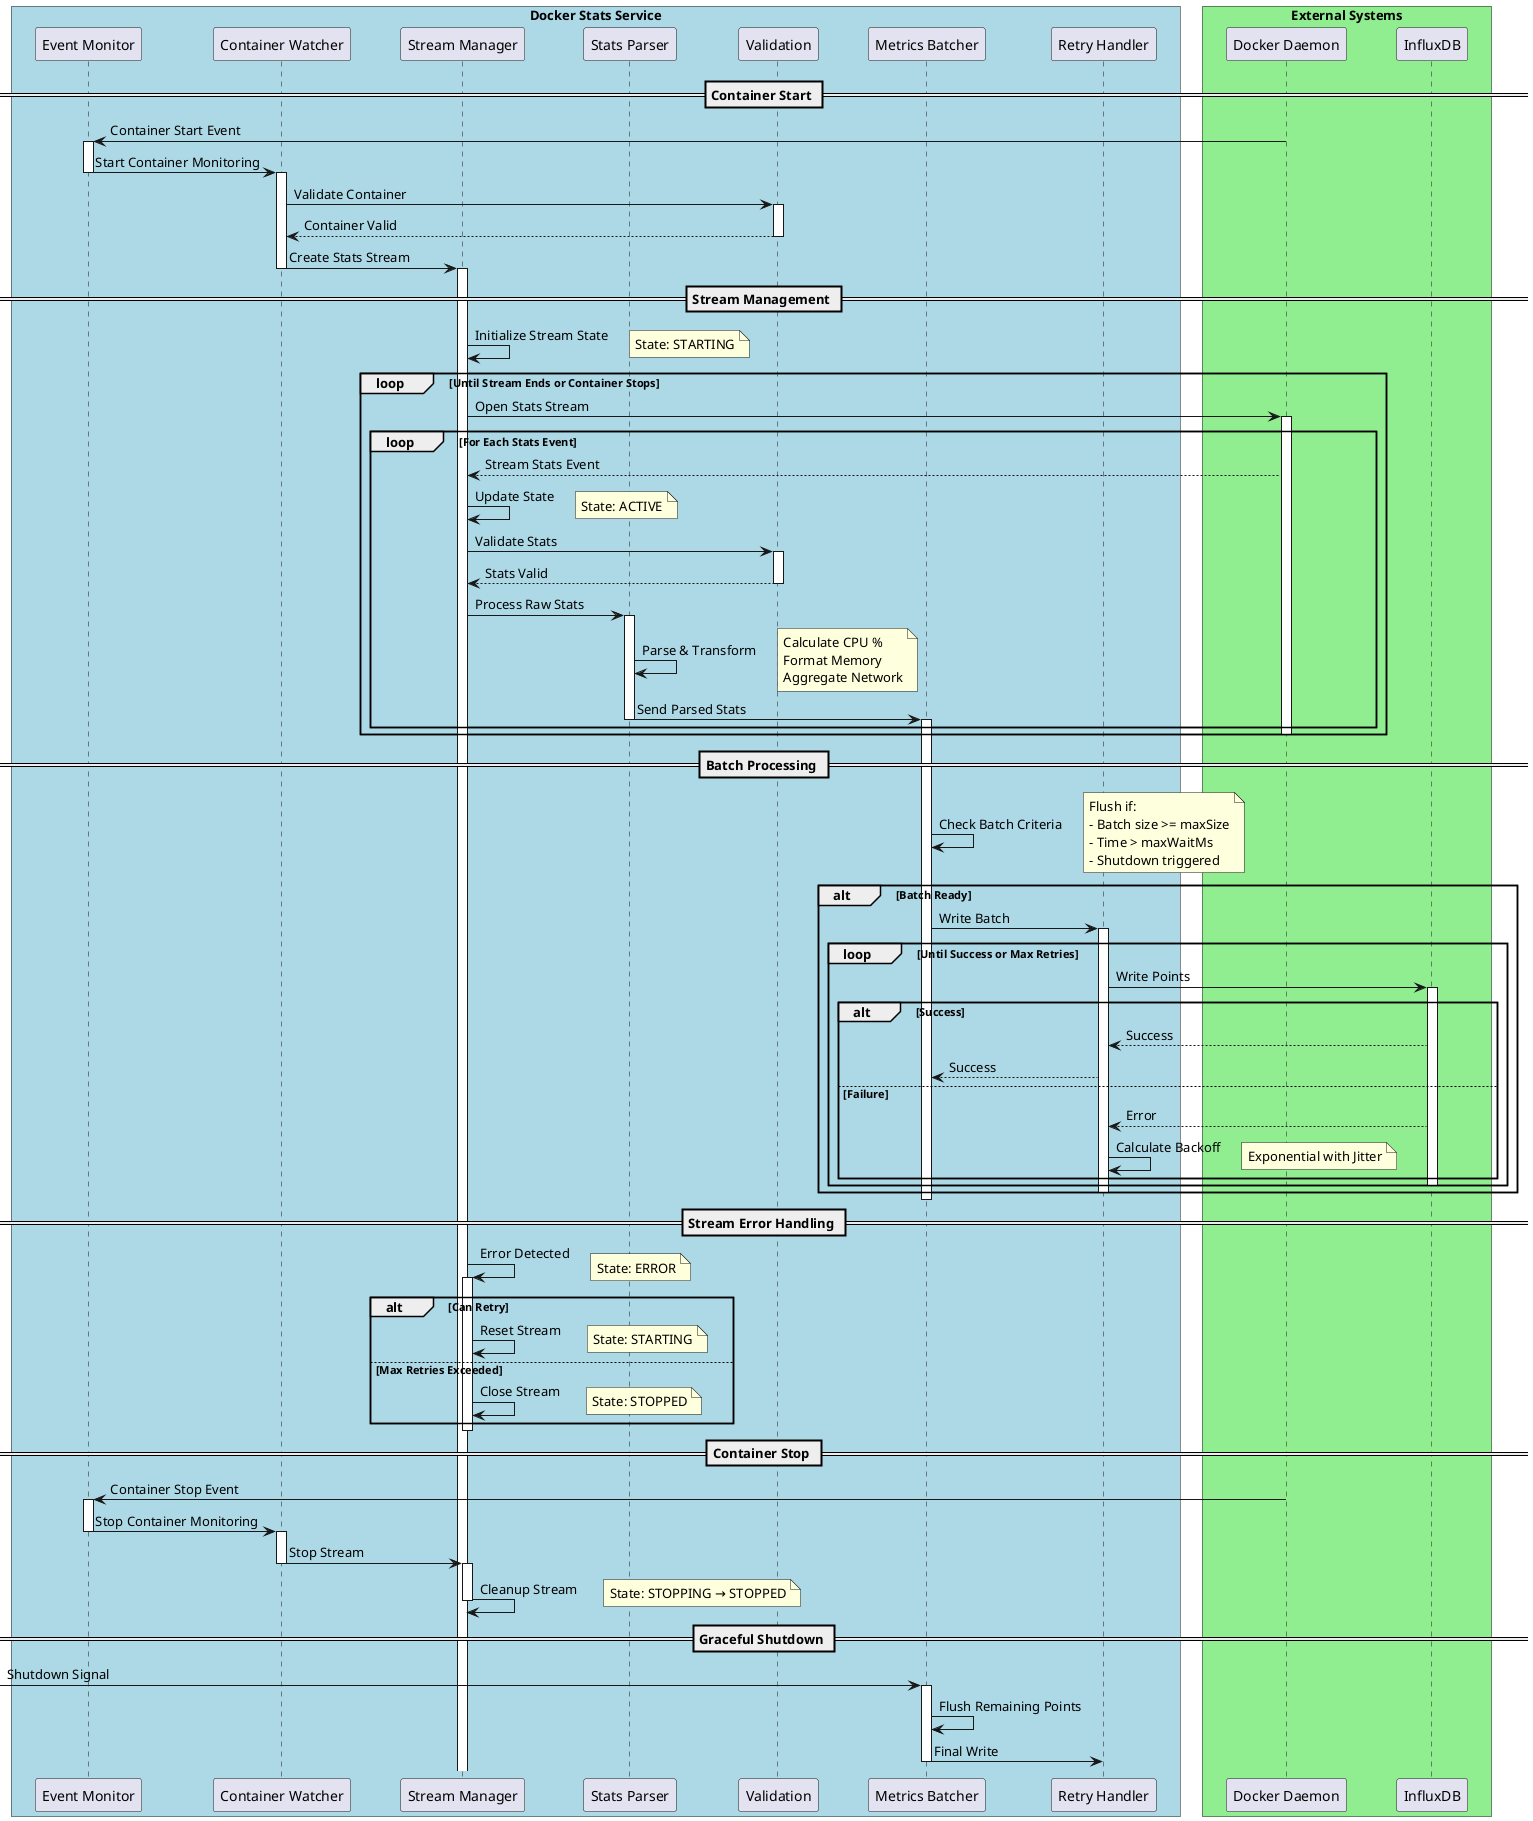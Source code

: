@startuml Docker Stats Service - Metrics Collection Flow

skinparam ParticipantPadding 20
skinparam BoxPadding 10

box "Docker Stats Service" #LightBlue
participant "Event Monitor" as EventMonitor
participant "Container Watcher" as ContainerWatcher
participant "Stream Manager" as StreamManager
participant "Stats Parser" as StatsParser
participant "Validation" as Validation
participant "Metrics Batcher" as MetricsBatcher
participant "Retry Handler" as RetryHandler
end box

box "External Systems" #LightGreen
participant "Docker Daemon" as DockerDaemon
participant "InfluxDB" as InfluxDB
end box

== Container Start ==
DockerDaemon -> EventMonitor: Container Start Event
activate EventMonitor
EventMonitor -> ContainerWatcher: Start Container Monitoring
deactivate EventMonitor

activate ContainerWatcher
ContainerWatcher -> Validation: Validate Container
activate Validation
Validation --> ContainerWatcher: Container Valid
deactivate Validation

ContainerWatcher -> StreamManager: Create Stats Stream
deactivate ContainerWatcher

== Stream Management ==
activate StreamManager
StreamManager -> StreamManager: Initialize Stream State
note right: State: STARTING

loop Until Stream Ends or Container Stops
    StreamManager -> DockerDaemon: Open Stats Stream
    activate DockerDaemon
    
    loop For Each Stats Event
        DockerDaemon --> StreamManager: Stream Stats Event
        
        StreamManager -> StreamManager: Update State
        note right: State: ACTIVE
        
        StreamManager -> Validation: Validate Stats
        activate Validation
        Validation --> StreamManager: Stats Valid
        deactivate Validation
        
        StreamManager -> StatsParser: Process Raw Stats
        activate StatsParser
        
        StatsParser -> StatsParser: Parse & Transform
        note right: Calculate CPU %\nFormat Memory\nAggregate Network
        
        StatsParser -> MetricsBatcher: Send Parsed Stats
        deactivate StatsParser
        activate MetricsBatcher
    end
    deactivate DockerDaemon
end

== Batch Processing ==
MetricsBatcher -> MetricsBatcher: Check Batch Criteria
note right
  Flush if:
  - Batch size >= maxSize
  - Time > maxWaitMs
  - Shutdown triggered
end note

alt Batch Ready
    MetricsBatcher -> RetryHandler: Write Batch
    activate RetryHandler
    
    loop Until Success or Max Retries
        RetryHandler -> InfluxDB: Write Points
        activate InfluxDB
        
        alt Success
            InfluxDB --> RetryHandler: Success
            RetryHandler --> MetricsBatcher: Success
        else Failure
            InfluxDB --> RetryHandler: Error
            RetryHandler -> RetryHandler: Calculate Backoff
            note right: Exponential with Jitter
        end
        deactivate InfluxDB
    end
    deactivate RetryHandler
end
deactivate MetricsBatcher

== Stream Error Handling ==
StreamManager -> StreamManager: Error Detected
activate StreamManager
note right: State: ERROR

alt Can Retry
    StreamManager -> StreamManager: Reset Stream
    note right: State: STARTING
else Max Retries Exceeded
    StreamManager -> StreamManager: Close Stream
    note right: State: STOPPED
end
deactivate StreamManager

== Container Stop ==
DockerDaemon -> EventMonitor: Container Stop Event
activate EventMonitor
EventMonitor -> ContainerWatcher: Stop Container Monitoring
deactivate EventMonitor

activate ContainerWatcher
ContainerWatcher -> StreamManager: Stop Stream
deactivate ContainerWatcher

activate StreamManager
StreamManager -> StreamManager: Cleanup Stream
note right: State: STOPPING → STOPPED
deactivate StreamManager

== Graceful Shutdown ==
[-> MetricsBatcher: Shutdown Signal
activate MetricsBatcher
MetricsBatcher -> MetricsBatcher: Flush Remaining Points
MetricsBatcher -> RetryHandler: Final Write
deactivate MetricsBatcher

@enduml 